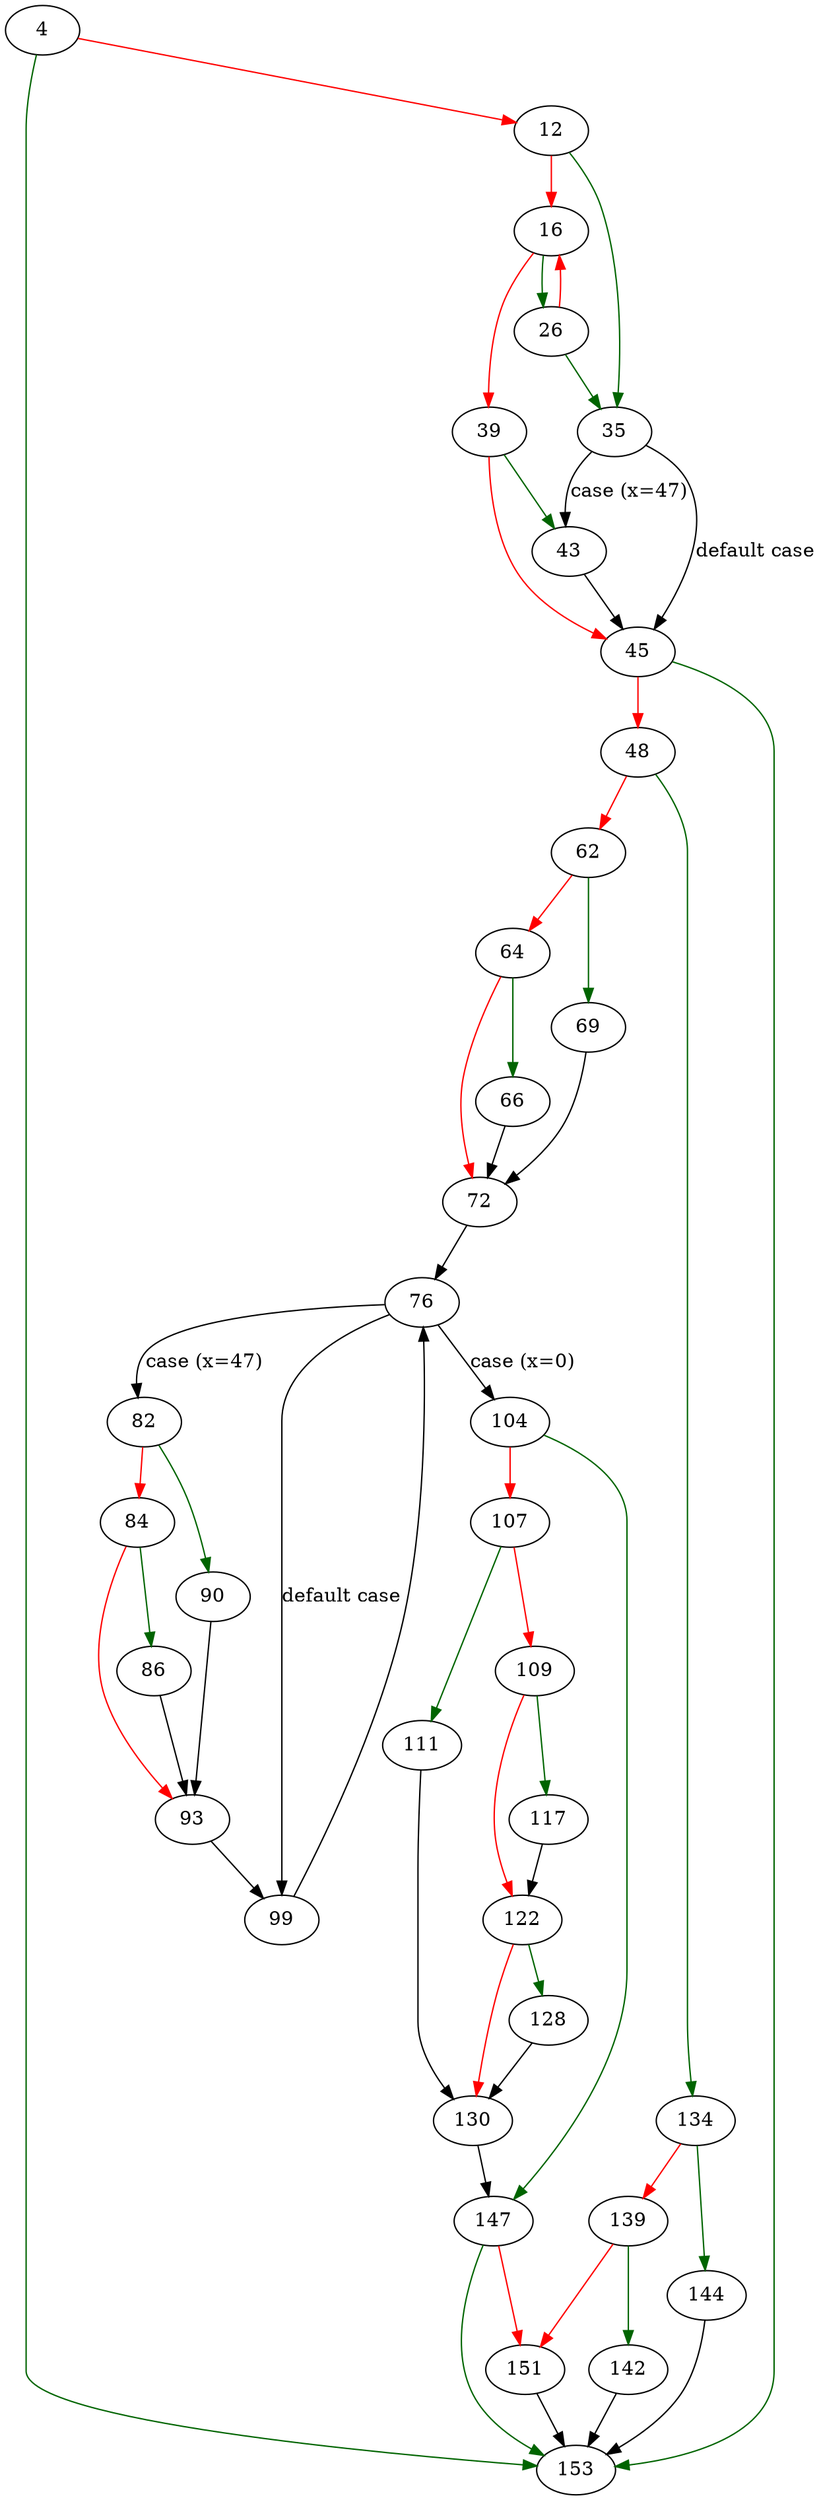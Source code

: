 strict digraph "relpath" {
	// Node definitions.
	4 [entry=true];
	153;
	12;
	35;
	16;
	26;
	39;
	43;
	45;
	48;
	134;
	62;
	69;
	64;
	66;
	72;
	76;
	104;
	82;
	99;
	90;
	84;
	86;
	93;
	147;
	107;
	111;
	109;
	117;
	122;
	130;
	128;
	144;
	139;
	142;
	151;

	// Edge definitions.
	4 -> 153 [
		color=darkgreen
		cond=true
	];
	4 -> 12 [
		color=red
		cond=false
	];
	12 -> 35 [
		color=darkgreen
		cond=true
	];
	12 -> 16 [
		color=red
		cond=false
	];
	35 -> 43 [
		cond="case (x=47)"
		label="case (x=47)"
	];
	35 -> 45 [
		cond="default case"
		label="default case"
	];
	16 -> 26 [
		color=darkgreen
		cond=true
	];
	16 -> 39 [
		color=red
		cond=false
	];
	26 -> 35 [
		color=darkgreen
		cond=true
	];
	26 -> 16 [
		color=red
		cond=false
	];
	39 -> 43 [
		color=darkgreen
		cond=true
	];
	39 -> 45 [
		color=red
		cond=false
	];
	43 -> 45;
	45 -> 153 [
		color=darkgreen
		cond=true
	];
	45 -> 48 [
		color=red
		cond=false
	];
	48 -> 134 [
		color=darkgreen
		cond=true
	];
	48 -> 62 [
		color=red
		cond=false
	];
	134 -> 144 [
		color=darkgreen
		cond=true
	];
	134 -> 139 [
		color=red
		cond=false
	];
	62 -> 69 [
		color=darkgreen
		cond=true
	];
	62 -> 64 [
		color=red
		cond=false
	];
	69 -> 72;
	64 -> 66 [
		color=darkgreen
		cond=true
	];
	64 -> 72 [
		color=red
		cond=false
	];
	66 -> 72;
	72 -> 76;
	76 -> 104 [
		cond="case (x=0)"
		label="case (x=0)"
	];
	76 -> 82 [
		cond="case (x=47)"
		label="case (x=47)"
	];
	76 -> 99 [
		cond="default case"
		label="default case"
	];
	104 -> 147 [
		color=darkgreen
		cond=true
	];
	104 -> 107 [
		color=red
		cond=false
	];
	82 -> 90 [
		color=darkgreen
		cond=true
	];
	82 -> 84 [
		color=red
		cond=false
	];
	99 -> 76;
	90 -> 93;
	84 -> 86 [
		color=darkgreen
		cond=true
	];
	84 -> 93 [
		color=red
		cond=false
	];
	86 -> 93;
	93 -> 99;
	147 -> 153 [
		color=darkgreen
		cond=true
	];
	147 -> 151 [
		color=red
		cond=false
	];
	107 -> 111 [
		color=darkgreen
		cond=true
	];
	107 -> 109 [
		color=red
		cond=false
	];
	111 -> 130;
	109 -> 117 [
		color=darkgreen
		cond=true
	];
	109 -> 122 [
		color=red
		cond=false
	];
	117 -> 122;
	122 -> 130 [
		color=red
		cond=false
	];
	122 -> 128 [
		color=darkgreen
		cond=true
	];
	130 -> 147;
	128 -> 130;
	144 -> 153;
	139 -> 142 [
		color=darkgreen
		cond=true
	];
	139 -> 151 [
		color=red
		cond=false
	];
	142 -> 153;
	151 -> 153;
}